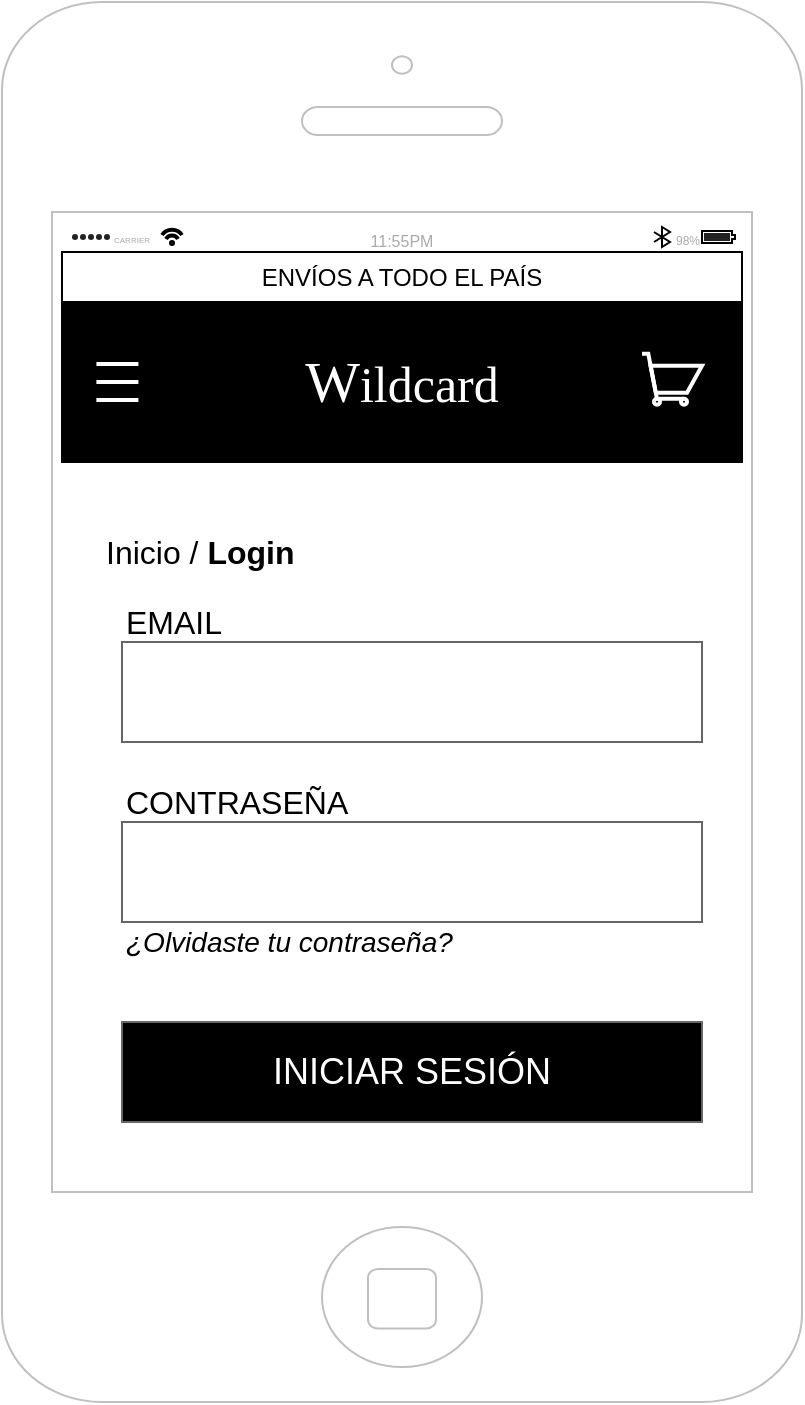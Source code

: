 <mxfile version="13.7.7" type="device"><diagram id="yZipffQVw7tc4GVzzzHi" name="Page-1"><mxGraphModel dx="1550" dy="787" grid="1" gridSize="10" guides="1" tooltips="1" connect="1" arrows="1" fold="1" page="1" pageScale="1" pageWidth="850" pageHeight="1100" math="0" shadow="0"><root><mxCell id="0"/><mxCell id="1" parent="0"/><mxCell id="xYjMLWmk-7H4-qxMrKYG-1" value="" style="html=1;verticalLabelPosition=bottom;labelBackgroundColor=#ffffff;verticalAlign=top;shadow=0;dashed=0;strokeWidth=1;shape=mxgraph.ios7.misc.iphone;strokeColor=#c0c0c0;" parent="1" vertex="1"><mxGeometry x="200" y="30" width="400" height="700" as="geometry"/></mxCell><mxCell id="xYjMLWmk-7H4-qxMrKYG-2" value="" style="html=1;strokeWidth=1;shadow=0;dashed=0;shape=mxgraph.ios7ui.appBar;fillColor=#ffffff;gradientColor=none;" parent="1" vertex="1"><mxGeometry x="230" y="140" width="340" height="15" as="geometry"/></mxCell><mxCell id="xYjMLWmk-7H4-qxMrKYG-3" value="CARRIER" style="shape=rect;align=left;fontSize=8;spacingLeft=24;fontSize=4;fontColor=#aaaaaa;strokeColor=none;fillColor=none;spacingTop=4;" parent="xYjMLWmk-7H4-qxMrKYG-2" vertex="1"><mxGeometry y="0.5" width="50" height="13" relative="1" as="geometry"><mxPoint y="-6.5" as="offset"/></mxGeometry></mxCell><mxCell id="xYjMLWmk-7H4-qxMrKYG-4" value="11:55PM" style="shape=rect;fontSize=8;fontColor=#aaaaaa;strokeColor=none;fillColor=none;spacingTop=4;" parent="xYjMLWmk-7H4-qxMrKYG-2" vertex="1"><mxGeometry x="0.5" y="0.5" width="50" height="13" relative="1" as="geometry"><mxPoint x="-25" y="-6.5" as="offset"/></mxGeometry></mxCell><mxCell id="xYjMLWmk-7H4-qxMrKYG-5" value="98%" style="shape=rect;align=right;fontSize=8;spacingRight=19;fontSize=6;fontColor=#aaaaaa;strokeColor=none;fillColor=none;spacingTop=4;" parent="xYjMLWmk-7H4-qxMrKYG-2" vertex="1"><mxGeometry x="1" y="0.5" width="45" height="13" relative="1" as="geometry"><mxPoint x="-45" y="-6.5" as="offset"/></mxGeometry></mxCell><mxCell id="xYjMLWmk-7H4-qxMrKYG-7" value="&lt;font style=&quot;vertical-align: inherit&quot;&gt;&lt;font style=&quot;vertical-align: inherit&quot;&gt;ENVÍOS A TODO EL PAÍS&lt;/font&gt;&lt;/font&gt;" style="rounded=0;whiteSpace=wrap;html=1;" parent="1" vertex="1"><mxGeometry x="230" y="155" width="340" height="25" as="geometry"/></mxCell><mxCell id="xYjMLWmk-7H4-qxMrKYG-8" value="&lt;font color=&quot;#ffffff&quot; face=&quot;voga&quot; data-font-src=&quot;https://fonts.googleapis.com/css?family=voga&quot; style=&quot;font-size: 29px&quot;&gt;&lt;font style=&quot;vertical-align: inherit&quot;&gt;&lt;font style=&quot;vertical-align: inherit&quot;&gt;&lt;font style=&quot;vertical-align: inherit&quot;&gt;&lt;font style=&quot;vertical-align: inherit&quot;&gt;&lt;font style=&quot;vertical-align: inherit&quot;&gt;&lt;font style=&quot;vertical-align: inherit&quot;&gt;&lt;font style=&quot;vertical-align: inherit&quot;&gt;&lt;font style=&quot;vertical-align: inherit&quot;&gt;W&lt;/font&gt;&lt;/font&gt;&lt;/font&gt;&lt;/font&gt;&lt;/font&gt;&lt;/font&gt;&lt;/font&gt;&lt;/font&gt;&lt;/font&gt;&lt;font color=&quot;#ffffff&quot; face=&quot;voga&quot; data-font-src=&quot;https://fonts.googleapis.com/css?family=voga&quot;&gt;&lt;font style=&quot;vertical-align: inherit&quot;&gt;&lt;font style=&quot;vertical-align: inherit ; font-size: 25px&quot;&gt;&lt;font style=&quot;vertical-align: inherit&quot;&gt;&lt;font style=&quot;vertical-align: inherit&quot;&gt;&lt;font style=&quot;vertical-align: inherit&quot;&gt;&lt;font style=&quot;vertical-align: inherit&quot;&gt;&lt;font style=&quot;vertical-align: inherit&quot;&gt;&lt;font style=&quot;vertical-align: inherit&quot;&gt;ildcard&lt;/font&gt;&lt;/font&gt;&lt;/font&gt;&lt;/font&gt;&lt;/font&gt;&lt;/font&gt;&lt;/font&gt;&lt;/font&gt;&lt;/font&gt;" style="rounded=0;whiteSpace=wrap;html=1;fillColor=#000000;" parent="1" vertex="1"><mxGeometry x="230" y="180" width="340" height="80" as="geometry"/></mxCell><mxCell id="xYjMLWmk-7H4-qxMrKYG-9" value="" style="html=1;verticalLabelPosition=bottom;align=center;labelBackgroundColor=#ffffff;verticalAlign=top;strokeWidth=2;shadow=0;dashed=0;shape=mxgraph.ios7.icons.most_viewed;pointerEvents=1;fillColor=#000000;strokeColor=#FFFFFF;" parent="1" vertex="1"><mxGeometry x="240" y="208.6" width="28.2" height="22.8" as="geometry"/></mxCell><mxCell id="xYjMLWmk-7H4-qxMrKYG-10" value="" style="html=1;verticalLabelPosition=bottom;align=center;labelBackgroundColor=#ffffff;verticalAlign=top;strokeWidth=2;shadow=0;dashed=0;shape=mxgraph.ios7.icons.shopping_cart;fillColor=none;strokeColor=#FFFFFF;" parent="1" vertex="1"><mxGeometry x="520" y="205.9" width="30" height="25.5" as="geometry"/></mxCell><mxCell id="xYjMLWmk-7H4-qxMrKYG-11" value="Inicio / &lt;b&gt;Login&lt;/b&gt;" style="text;html=1;strokeColor=none;fillColor=none;align=left;verticalAlign=middle;whiteSpace=wrap;rounded=0;fontSize=16;" parent="1" vertex="1"><mxGeometry x="250" y="290" width="170" height="30" as="geometry"/></mxCell><mxCell id="xYjMLWmk-7H4-qxMrKYG-12" value="EMAIL" style="text;html=1;strokeColor=none;fillColor=none;align=left;verticalAlign=middle;whiteSpace=wrap;rounded=0;fontSize=16;" parent="1" vertex="1"><mxGeometry x="260" y="330" width="81.8" height="20" as="geometry"/></mxCell><mxCell id="xYjMLWmk-7H4-qxMrKYG-13" value="" style="rounded=0;whiteSpace=wrap;html=1;fillColor=none;fontSize=16;align=left;strokeColor=#666666;" parent="1" vertex="1"><mxGeometry x="260" y="350" width="290" height="50" as="geometry"/></mxCell><mxCell id="xYjMLWmk-7H4-qxMrKYG-14" value="CONTRASEÑA" style="text;html=1;strokeColor=none;fillColor=none;align=left;verticalAlign=middle;whiteSpace=wrap;rounded=0;fontSize=16;" parent="1" vertex="1"><mxGeometry x="260" y="420" width="140" height="20" as="geometry"/></mxCell><mxCell id="xYjMLWmk-7H4-qxMrKYG-15" value="" style="rounded=0;whiteSpace=wrap;html=1;strokeColor=#666666;fillColor=none;fontSize=16;align=left;" parent="1" vertex="1"><mxGeometry x="260" y="440" width="290" height="50" as="geometry"/></mxCell><mxCell id="xYjMLWmk-7H4-qxMrKYG-16" value="¿Olvidaste tu contraseña?" style="text;html=1;strokeColor=none;fillColor=none;align=left;verticalAlign=middle;whiteSpace=wrap;rounded=0;fontSize=14;fontStyle=2" parent="1" vertex="1"><mxGeometry x="260" y="490" width="200" height="20" as="geometry"/></mxCell><mxCell id="xYjMLWmk-7H4-qxMrKYG-18" value="&lt;font color=&quot;#ffffff&quot; style=&quot;font-size: 18px&quot;&gt;INICIAR SESIÓN&lt;/font&gt;" style="rounded=0;whiteSpace=wrap;html=1;strokeColor=#666666;fillColor=#000000;fontSize=14;align=center;" parent="1" vertex="1"><mxGeometry x="260" y="540" width="290" height="50" as="geometry"/></mxCell></root></mxGraphModel></diagram></mxfile>
